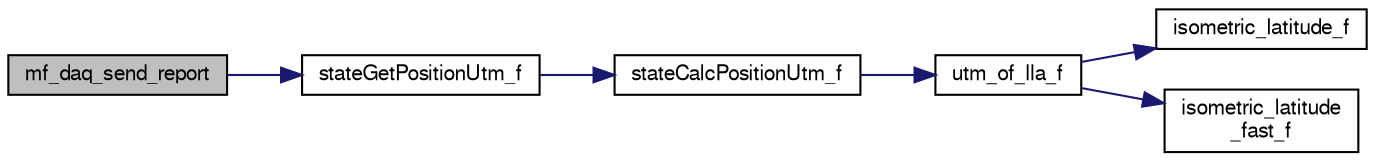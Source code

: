 digraph "mf_daq_send_report"
{
  edge [fontname="FreeSans",fontsize="10",labelfontname="FreeSans",labelfontsize="10"];
  node [fontname="FreeSans",fontsize="10",shape=record];
  rankdir="LR";
  Node1 [label="mf_daq_send_report",height=0.2,width=0.4,color="black", fillcolor="grey75", style="filled", fontcolor="black"];
  Node1 -> Node2 [color="midnightblue",fontsize="10",style="solid",fontname="FreeSans"];
  Node2 [label="stateGetPositionUtm_f",height=0.2,width=0.4,color="black", fillcolor="white", style="filled",URL="$group__state__position.html#ga7488f3b1e3afa9515541c0130278bdac",tooltip="Get position in UTM coordinates (float). "];
  Node2 -> Node3 [color="midnightblue",fontsize="10",style="solid",fontname="FreeSans"];
  Node3 [label="stateCalcPositionUtm_f",height=0.2,width=0.4,color="black", fillcolor="white", style="filled",URL="$group__state__position.html#ga6893f5e3d84e0464d2bc6fc86a08f16d"];
  Node3 -> Node4 [color="midnightblue",fontsize="10",style="solid",fontname="FreeSans"];
  Node4 [label="utm_of_lla_f",height=0.2,width=0.4,color="black", fillcolor="white", style="filled",URL="$pprz__geodetic__float_8c.html#af99d4775df518f30b741b49c26eceedd"];
  Node4 -> Node5 [color="midnightblue",fontsize="10",style="solid",fontname="FreeSans"];
  Node5 [label="isometric_latitude_f",height=0.2,width=0.4,color="black", fillcolor="white", style="filled",URL="$pprz__geodetic__float_8c.html#a25c5bd31de0ea0d0caf14a0d217ad3ea"];
  Node4 -> Node6 [color="midnightblue",fontsize="10",style="solid",fontname="FreeSans"];
  Node6 [label="isometric_latitude\l_fast_f",height=0.2,width=0.4,color="black", fillcolor="white", style="filled",URL="$pprz__geodetic__float_8c.html#a21ea1b369f7d4abd984fb89c488dde24"];
}
